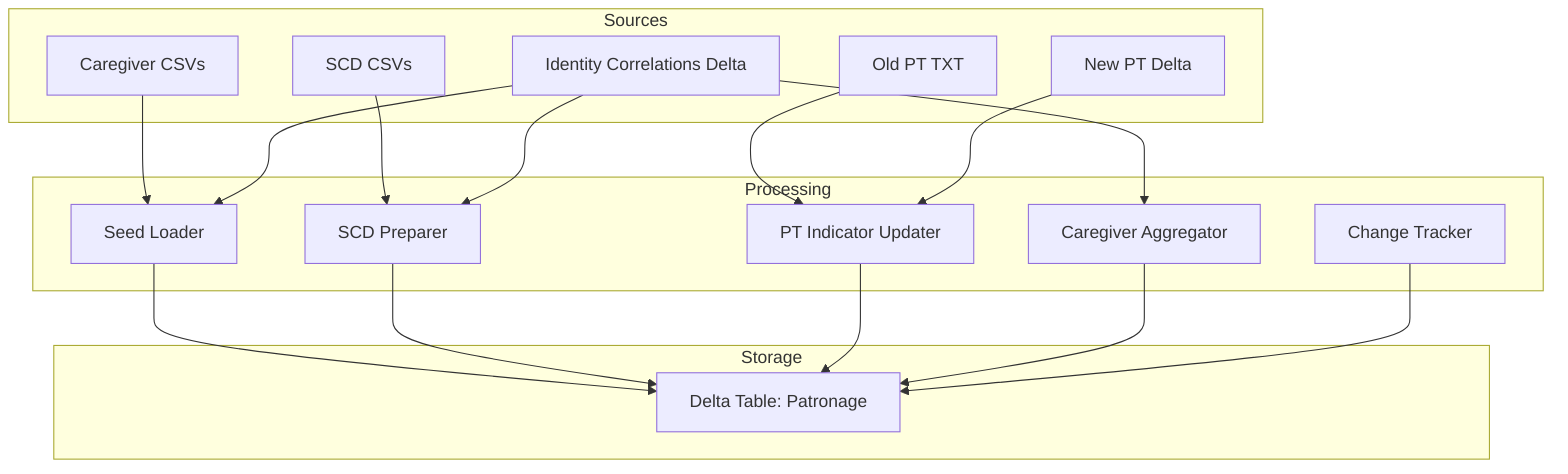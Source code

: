 flowchart TD
    subgraph Sources
        A1[Caregiver CSVs] 
        A2[SCD CSVs]
        A3[Old PT TXT]
        A4[New PT Delta]
        A5[Identity Correlations Delta]
    end
    subgraph Processing
        B1[Seed Loader]
        B2[Caregiver Aggregator]
        B3[SCD Preparer]
        B4[PT Indicator Updater]
        B5[Change Tracker]
    end
    subgraph Storage
        C1[Delta Table: Patronage]
    end
    A1 --> B1 --> C1
    A2 --> B3 --> C1
    A3 --> B4 --> C1
    A4 --> B4
    A5 --> B1
    A5 --> B2
    A5 --> B3
    B2 --> C1
    B5 --> C1